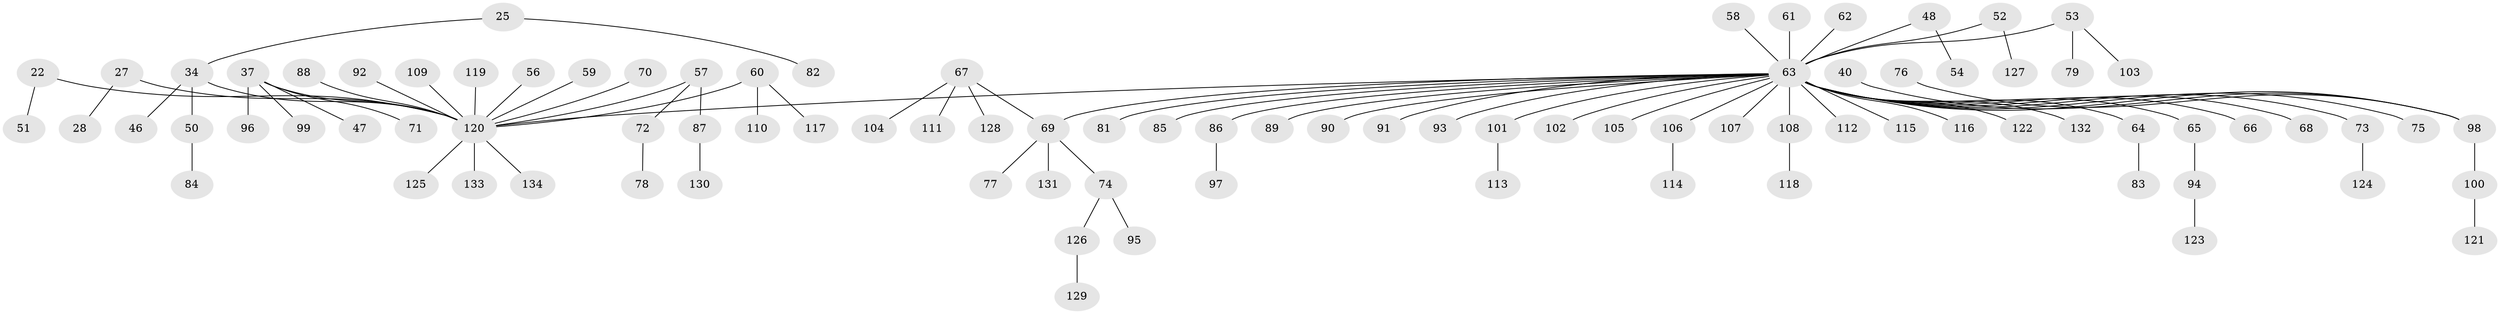 // original degree distribution, {4: 0.09701492537313433, 7: 0.014925373134328358, 8: 0.007462686567164179, 2: 0.19402985074626866, 3: 0.11194029850746269, 6: 0.014925373134328358, 1: 0.5447761194029851, 5: 0.014925373134328358}
// Generated by graph-tools (version 1.1) at 2025/56/03/04/25 21:56:21]
// undirected, 93 vertices, 92 edges
graph export_dot {
graph [start="1"]
  node [color=gray90,style=filled];
  22;
  25;
  27;
  28;
  34 [super="+23"];
  37 [super="+32"];
  40;
  46;
  47;
  48;
  50 [super="+44"];
  51;
  52;
  53;
  54;
  56;
  57;
  58;
  59;
  60;
  61;
  62;
  63 [super="+55"];
  64;
  65 [super="+11"];
  66;
  67;
  68;
  69 [super="+30+33"];
  70;
  71;
  72;
  73;
  74;
  75;
  76;
  77;
  78;
  79;
  81;
  82;
  83;
  84;
  85;
  86;
  87;
  88;
  89;
  90;
  91;
  92;
  93;
  94;
  95;
  96;
  97;
  98 [super="+18"];
  99;
  100;
  101;
  102;
  103;
  104;
  105;
  106;
  107;
  108 [super="+39"];
  109;
  110;
  111;
  112;
  113;
  114;
  115;
  116;
  117;
  118;
  119;
  120 [super="+80+13+24+15+45"];
  121;
  122;
  123;
  124;
  125;
  126;
  127;
  128;
  129;
  130;
  131;
  132;
  133;
  134;
  22 -- 51;
  22 -- 120;
  25 -- 82;
  25 -- 34;
  27 -- 28;
  27 -- 120;
  34 -- 46;
  34 -- 120;
  34 -- 50;
  37 -- 47;
  37 -- 99;
  37 -- 96;
  37 -- 71;
  37 -- 120;
  40 -- 98;
  48 -- 54;
  48 -- 63;
  50 -- 84;
  52 -- 127;
  52 -- 63;
  53 -- 79;
  53 -- 103;
  53 -- 63;
  56 -- 120;
  57 -- 72;
  57 -- 87;
  57 -- 120;
  58 -- 63;
  59 -- 120;
  60 -- 110;
  60 -- 117;
  60 -- 120;
  61 -- 63;
  62 -- 63;
  63 -- 91;
  63 -- 93;
  63 -- 132;
  63 -- 64;
  63 -- 65;
  63 -- 66;
  63 -- 68;
  63 -- 69;
  63 -- 73;
  63 -- 75;
  63 -- 81;
  63 -- 85;
  63 -- 86;
  63 -- 89;
  63 -- 90;
  63 -- 98;
  63 -- 101;
  63 -- 102;
  63 -- 105;
  63 -- 106;
  63 -- 107;
  63 -- 108;
  63 -- 112;
  63 -- 115;
  63 -- 116;
  63 -- 120;
  63 -- 122;
  64 -- 83;
  65 -- 94;
  67 -- 104;
  67 -- 111;
  67 -- 128;
  67 -- 69;
  69 -- 74;
  69 -- 131;
  69 -- 77;
  70 -- 120;
  72 -- 78;
  73 -- 124;
  74 -- 95;
  74 -- 126;
  76 -- 98;
  86 -- 97;
  87 -- 130;
  88 -- 120;
  92 -- 120;
  94 -- 123;
  98 -- 100;
  100 -- 121;
  101 -- 113;
  106 -- 114;
  108 -- 118;
  109 -- 120;
  119 -- 120;
  120 -- 125;
  120 -- 134;
  120 -- 133;
  126 -- 129;
}
